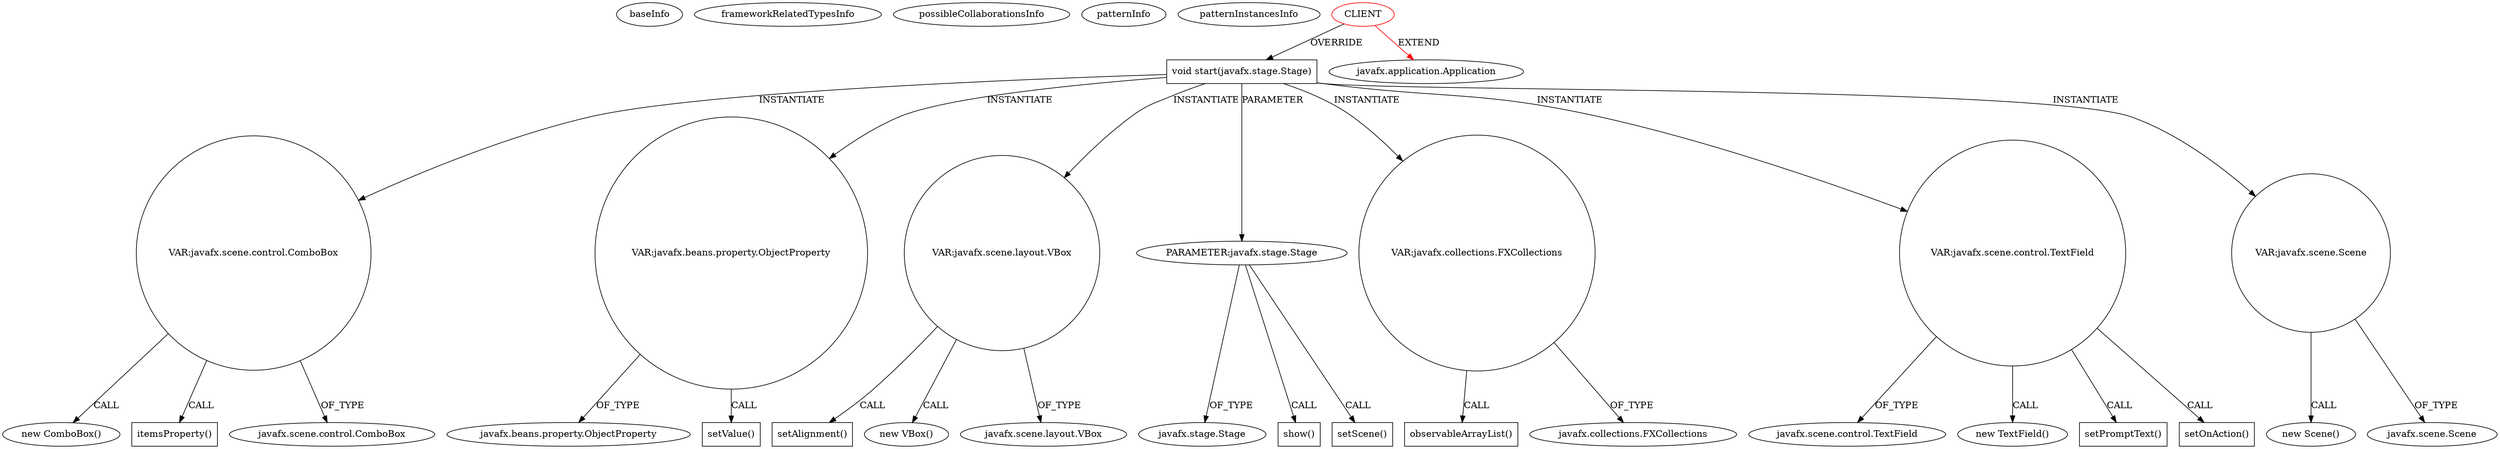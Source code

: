 digraph {
baseInfo[graphId=1591,category="pattern",isAnonymous=false,possibleRelation=false]
frameworkRelatedTypesInfo[0="javafx.application.Application"]
possibleCollaborationsInfo[]
patternInfo[frequency=2.0,patternRootClient=0]
patternInstancesInfo[0="guigarage-mastering-javafx-controls~/guigarage-mastering-javafx-controls/mastering-javafx-controls-master/src/main/java/com/guigarage/chapter6/SimpleComboboxDemo.java~SimpleComboboxDemo~2886",1="guigarage-mastering-javafx-controls~/guigarage-mastering-javafx-controls/mastering-javafx-controls-master/src/main/java/com/guigarage/chapter6/SimpleListDataDemo.java~SimpleListDataDemo~2884"]
5[label="new ComboBox()",vertexType="CONSTRUCTOR_CALL",isFrameworkType=false]
6[label="VAR:javafx.scene.control.ComboBox",vertexType="VARIABLE_EXPRESION",isFrameworkType=false,shape=circle]
18[label="itemsProperty()",vertexType="INSIDE_CALL",isFrameworkType=false,shape=box]
2[label="void start(javafx.stage.Stage)",vertexType="OVERRIDING_METHOD_DECLARATION",isFrameworkType=false,shape=box]
14[label="VAR:javafx.beans.property.ObjectProperty",vertexType="VARIABLE_EXPRESION",isFrameworkType=false,shape=circle]
27[label="VAR:javafx.scene.layout.VBox",vertexType="VARIABLE_EXPRESION",isFrameworkType=false,shape=circle]
0[label="CLIENT",vertexType="ROOT_CLIENT_CLASS_DECLARATION",isFrameworkType=false,color=red]
3[label="PARAMETER:javafx.stage.Stage",vertexType="PARAMETER_DECLARATION",isFrameworkType=false]
30[label="setAlignment()",vertexType="INSIDE_CALL",isFrameworkType=false,shape=box]
8[label="VAR:javafx.collections.FXCollections",vertexType="VARIABLE_EXPRESION",isFrameworkType=false,shape=circle]
9[label="observableArrayList()",vertexType="INSIDE_CALL",isFrameworkType=false,shape=box]
4[label="javafx.stage.Stage",vertexType="FRAMEWORK_CLASS_TYPE",isFrameworkType=false]
37[label="show()",vertexType="INSIDE_CALL",isFrameworkType=false,shape=box]
35[label="setScene()",vertexType="INSIDE_CALL",isFrameworkType=false,shape=box]
26[label="new VBox()",vertexType="CONSTRUCTOR_CALL",isFrameworkType=false]
16[label="javafx.beans.property.ObjectProperty",vertexType="FRAMEWORK_CLASS_TYPE",isFrameworkType=false]
28[label="javafx.scene.layout.VBox",vertexType="FRAMEWORK_CLASS_TYPE",isFrameworkType=false]
20[label="VAR:javafx.scene.control.TextField",vertexType="VARIABLE_EXPRESION",isFrameworkType=false,shape=circle]
15[label="setValue()",vertexType="INSIDE_CALL",isFrameworkType=false,shape=box]
21[label="javafx.scene.control.TextField",vertexType="FRAMEWORK_CLASS_TYPE",isFrameworkType=false]
1[label="javafx.application.Application",vertexType="FRAMEWORK_CLASS_TYPE",isFrameworkType=false]
32[label="VAR:javafx.scene.Scene",vertexType="VARIABLE_EXPRESION",isFrameworkType=false,shape=circle]
31[label="new Scene()",vertexType="CONSTRUCTOR_CALL",isFrameworkType=false]
33[label="javafx.scene.Scene",vertexType="FRAMEWORK_CLASS_TYPE",isFrameworkType=false]
7[label="javafx.scene.control.ComboBox",vertexType="FRAMEWORK_CLASS_TYPE",isFrameworkType=false]
19[label="new TextField()",vertexType="CONSTRUCTOR_CALL",isFrameworkType=false]
23[label="setPromptText()",vertexType="INSIDE_CALL",isFrameworkType=false,shape=box]
10[label="javafx.collections.FXCollections",vertexType="FRAMEWORK_CLASS_TYPE",isFrameworkType=false]
25[label="setOnAction()",vertexType="INSIDE_CALL",isFrameworkType=false,shape=box]
32->31[label="CALL"]
27->30[label="CALL"]
20->25[label="CALL"]
6->18[label="CALL"]
2->32[label="INSTANTIATE"]
2->3[label="PARAMETER"]
14->15[label="CALL"]
0->2[label="OVERRIDE"]
27->26[label="CALL"]
2->20[label="INSTANTIATE"]
32->33[label="OF_TYPE"]
6->5[label="CALL"]
3->37[label="CALL"]
20->19[label="CALL"]
20->21[label="OF_TYPE"]
6->7[label="OF_TYPE"]
0->1[label="EXTEND",color=red]
14->16[label="OF_TYPE"]
8->9[label="CALL"]
20->23[label="CALL"]
2->8[label="INSTANTIATE"]
2->14[label="INSTANTIATE"]
2->27[label="INSTANTIATE"]
3->35[label="CALL"]
8->10[label="OF_TYPE"]
27->28[label="OF_TYPE"]
2->6[label="INSTANTIATE"]
3->4[label="OF_TYPE"]
}
